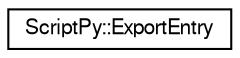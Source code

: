 digraph G
{
  edge [fontname="FreeSans",fontsize="10",labelfontname="FreeSans",labelfontsize="10"];
  node [fontname="FreeSans",fontsize="10",shape=record];
  rankdir=LR;
  Node1 [label="ScriptPy::ExportEntry",height=0.2,width=0.4,color="black", fillcolor="white", style="filled",URL="$struct_script_py_1_1_export_entry.html",tooltip="Stores info about type exported to script."];
}
